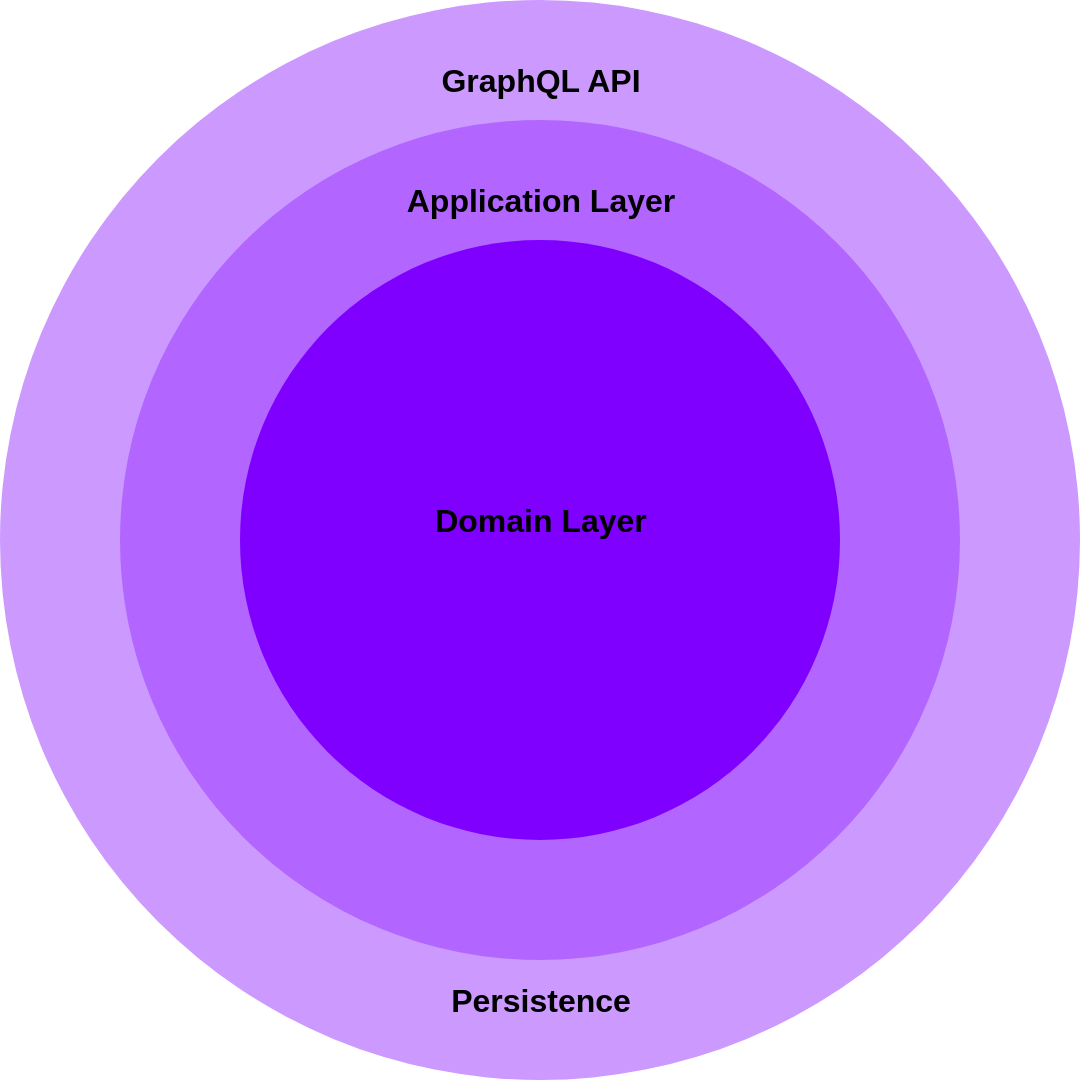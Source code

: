<mxfile version="15.8.3" type="github"><diagram id="E3i_xfwCNNP_IpSBUTAk" name="Page-1"><mxGraphModel dx="1422" dy="914" grid="1" gridSize="10" guides="1" tooltips="1" connect="1" arrows="1" fold="1" page="1" pageScale="1" pageWidth="850" pageHeight="1100" math="0" shadow="0"><root><mxCell id="0"/><mxCell id="1" parent="0"/><mxCell id="r2kxESNvu0AEZVv8ywW5-1" value="" style="ellipse;whiteSpace=wrap;html=1;aspect=fixed;gradientDirection=radial;strokeColor=none;fillColor=#CC99FF;" vertex="1" parent="1"><mxGeometry x="170" y="170" width="540" height="540" as="geometry"/></mxCell><mxCell id="r2kxESNvu0AEZVv8ywW5-2" value="" style="ellipse;whiteSpace=wrap;html=1;aspect=fixed;strokeColor=none;fillColor=#B266FF;gradientColor=none;gradientDirection=radial;" vertex="1" parent="1"><mxGeometry x="230" y="230" width="420" height="420" as="geometry"/></mxCell><mxCell id="r2kxESNvu0AEZVv8ywW5-3" value="GraphQL API" style="text;html=1;resizable=0;autosize=1;align=center;verticalAlign=middle;points=[];fillColor=none;strokeColor=none;rounded=1;fontStyle=1;fontSize=16;arcSize=0;" vertex="1" parent="1"><mxGeometry x="380" y="200" width="120" height="20" as="geometry"/></mxCell><mxCell id="r2kxESNvu0AEZVv8ywW5-6" value="Persistence" style="text;html=1;resizable=0;autosize=1;align=center;verticalAlign=middle;points=[];fillColor=none;strokeColor=none;rounded=1;fontStyle=1;fontSize=16;arcSize=0;" vertex="1" parent="1"><mxGeometry x="385" y="660" width="110" height="20" as="geometry"/></mxCell><mxCell id="r2kxESNvu0AEZVv8ywW5-7" value="" style="ellipse;whiteSpace=wrap;html=1;aspect=fixed;strokeColor=none;fillColor=#7F00FF;gradientColor=none;gradientDirection=radial;" vertex="1" parent="1"><mxGeometry x="290" y="290" width="300" height="300" as="geometry"/></mxCell><mxCell id="r2kxESNvu0AEZVv8ywW5-8" value="Application Layer" style="text;html=1;resizable=0;autosize=1;align=center;verticalAlign=middle;points=[];fillColor=none;strokeColor=none;rounded=1;fontStyle=1;fontSize=16;arcSize=0;" vertex="1" parent="1"><mxGeometry x="365" y="260" width="150" height="20" as="geometry"/></mxCell><mxCell id="r2kxESNvu0AEZVv8ywW5-9" value="Domain Layer" style="text;html=1;resizable=0;autosize=1;align=center;verticalAlign=middle;points=[];fillColor=none;strokeColor=none;rounded=1;fontStyle=1;fontSize=16;arcSize=0;" vertex="1" parent="1"><mxGeometry x="380" y="420" width="120" height="20" as="geometry"/></mxCell></root></mxGraphModel></diagram></mxfile>